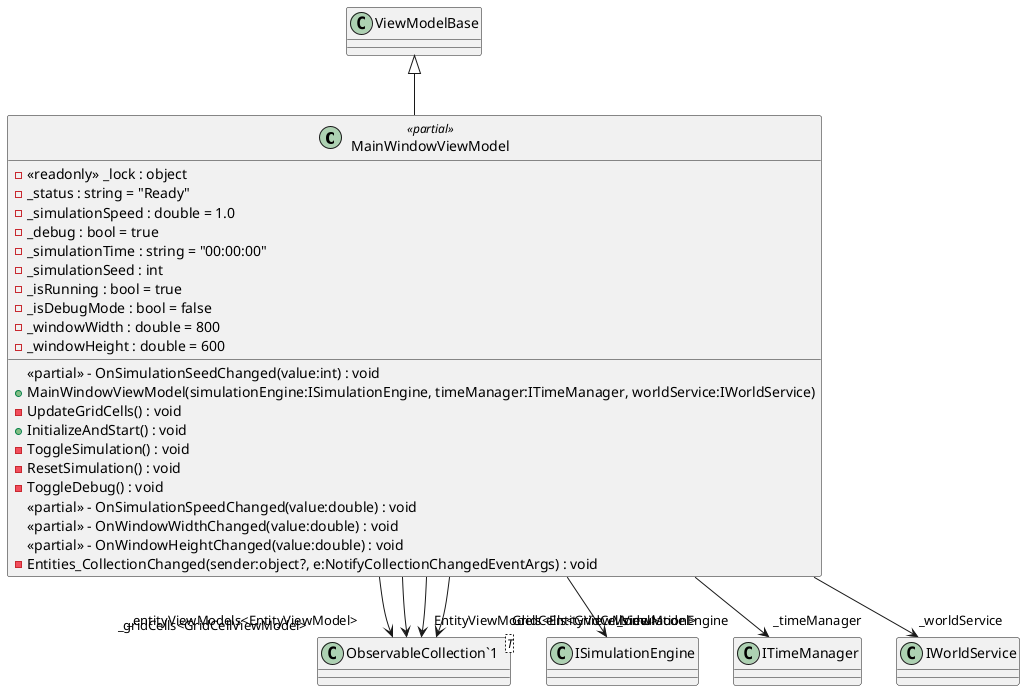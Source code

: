 @startuml
class MainWindowViewModel <<partial>> {
    - <<readonly>> _lock : object
    - _status : string = "Ready"
    - _simulationSpeed : double = 1.0
    - _debug : bool = true
    - _simulationTime : string = "00:00:00"
    - _simulationSeed : int
    <<partial>> - OnSimulationSeedChanged(value:int) : void
    + MainWindowViewModel(simulationEngine:ISimulationEngine, timeManager:ITimeManager, worldService:IWorldService)
    - UpdateGridCells() : void
    + InitializeAndStart() : void
    - _isRunning : bool = true
    - ToggleSimulation() : void
    - ResetSimulation() : void
    - _isDebugMode : bool = false
    - ToggleDebug() : void
    <<partial>> - OnSimulationSpeedChanged(value:double) : void
    - _windowWidth : double = 800
    - _windowHeight : double = 600
    <<partial>> - OnWindowWidthChanged(value:double) : void
    <<partial>> - OnWindowHeightChanged(value:double) : void
    - Entities_CollectionChanged(sender:object?, e:NotifyCollectionChangedEventArgs) : void
}
class "ObservableCollection`1"<T> {
}
ViewModelBase <|-- MainWindowViewModel
MainWindowViewModel --> "_simulationEngine" ISimulationEngine
MainWindowViewModel --> "_timeManager" ITimeManager
MainWindowViewModel --> "_worldService" IWorldService
MainWindowViewModel --> "_entityViewModels<EntityViewModel>" "ObservableCollection`1"
MainWindowViewModel --> "EntityViewModels<EntityViewModel>" "ObservableCollection`1"
MainWindowViewModel --> "_gridCells<GridCellViewModel>" "ObservableCollection`1"
MainWindowViewModel --> "GridCells<GridCellViewModel>" "ObservableCollection`1"
@enduml
